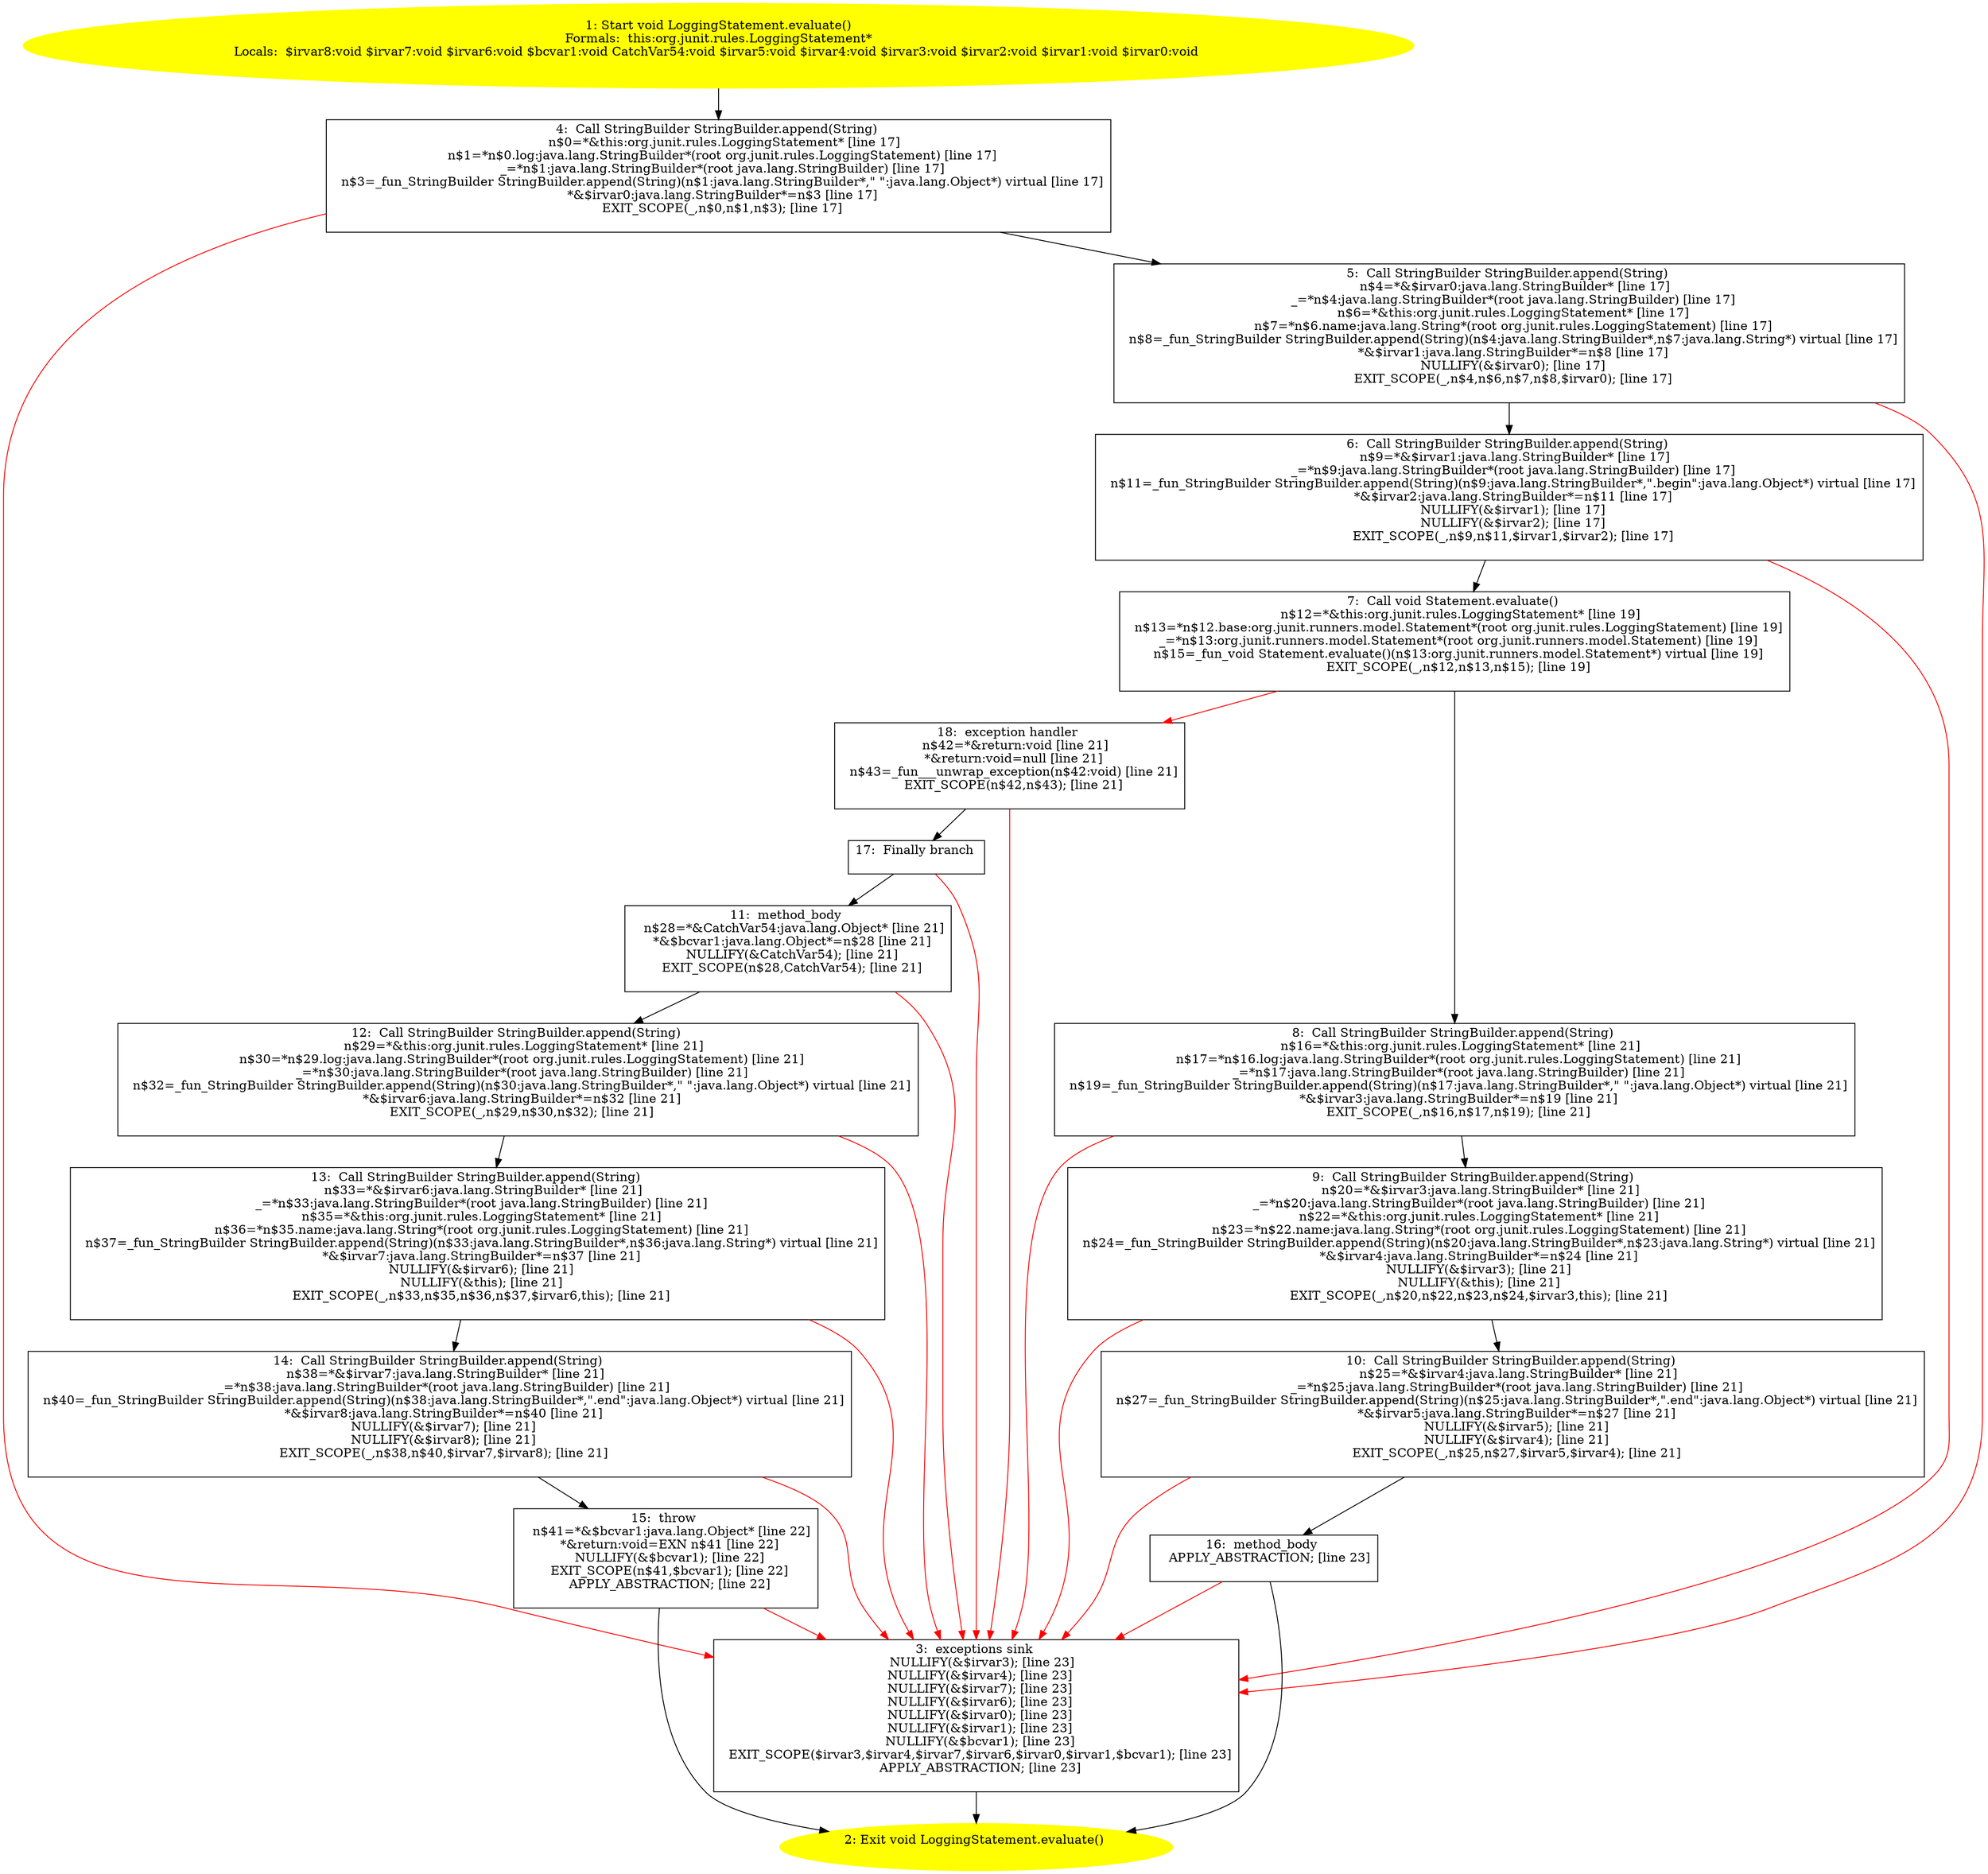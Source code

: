 /* @generated */
digraph cfg {
"org.junit.rules.LoggingStatement.evaluate():void.24732854a10063a2232e0c66b2a85e64_1" [label="1: Start void LoggingStatement.evaluate()\nFormals:  this:org.junit.rules.LoggingStatement*\nLocals:  $irvar8:void $irvar7:void $irvar6:void $bcvar1:void CatchVar54:void $irvar5:void $irvar4:void $irvar3:void $irvar2:void $irvar1:void $irvar0:void \n  " color=yellow style=filled]
	

	 "org.junit.rules.LoggingStatement.evaluate():void.24732854a10063a2232e0c66b2a85e64_1" -> "org.junit.rules.LoggingStatement.evaluate():void.24732854a10063a2232e0c66b2a85e64_4" ;
"org.junit.rules.LoggingStatement.evaluate():void.24732854a10063a2232e0c66b2a85e64_2" [label="2: Exit void LoggingStatement.evaluate() \n  " color=yellow style=filled]
	

"org.junit.rules.LoggingStatement.evaluate():void.24732854a10063a2232e0c66b2a85e64_3" [label="3:  exceptions sink \n   NULLIFY(&$irvar3); [line 23]\n  NULLIFY(&$irvar4); [line 23]\n  NULLIFY(&$irvar7); [line 23]\n  NULLIFY(&$irvar6); [line 23]\n  NULLIFY(&$irvar0); [line 23]\n  NULLIFY(&$irvar1); [line 23]\n  NULLIFY(&$bcvar1); [line 23]\n  EXIT_SCOPE($irvar3,$irvar4,$irvar7,$irvar6,$irvar0,$irvar1,$bcvar1); [line 23]\n  APPLY_ABSTRACTION; [line 23]\n " shape="box"]
	

	 "org.junit.rules.LoggingStatement.evaluate():void.24732854a10063a2232e0c66b2a85e64_3" -> "org.junit.rules.LoggingStatement.evaluate():void.24732854a10063a2232e0c66b2a85e64_2" ;
"org.junit.rules.LoggingStatement.evaluate():void.24732854a10063a2232e0c66b2a85e64_4" [label="4:  Call StringBuilder StringBuilder.append(String) \n   n$0=*&this:org.junit.rules.LoggingStatement* [line 17]\n  n$1=*n$0.log:java.lang.StringBuilder*(root org.junit.rules.LoggingStatement) [line 17]\n  _=*n$1:java.lang.StringBuilder*(root java.lang.StringBuilder) [line 17]\n  n$3=_fun_StringBuilder StringBuilder.append(String)(n$1:java.lang.StringBuilder*,\" \":java.lang.Object*) virtual [line 17]\n  *&$irvar0:java.lang.StringBuilder*=n$3 [line 17]\n  EXIT_SCOPE(_,n$0,n$1,n$3); [line 17]\n " shape="box"]
	

	 "org.junit.rules.LoggingStatement.evaluate():void.24732854a10063a2232e0c66b2a85e64_4" -> "org.junit.rules.LoggingStatement.evaluate():void.24732854a10063a2232e0c66b2a85e64_5" ;
	 "org.junit.rules.LoggingStatement.evaluate():void.24732854a10063a2232e0c66b2a85e64_4" -> "org.junit.rules.LoggingStatement.evaluate():void.24732854a10063a2232e0c66b2a85e64_3" [color="red" ];
"org.junit.rules.LoggingStatement.evaluate():void.24732854a10063a2232e0c66b2a85e64_5" [label="5:  Call StringBuilder StringBuilder.append(String) \n   n$4=*&$irvar0:java.lang.StringBuilder* [line 17]\n  _=*n$4:java.lang.StringBuilder*(root java.lang.StringBuilder) [line 17]\n  n$6=*&this:org.junit.rules.LoggingStatement* [line 17]\n  n$7=*n$6.name:java.lang.String*(root org.junit.rules.LoggingStatement) [line 17]\n  n$8=_fun_StringBuilder StringBuilder.append(String)(n$4:java.lang.StringBuilder*,n$7:java.lang.String*) virtual [line 17]\n  *&$irvar1:java.lang.StringBuilder*=n$8 [line 17]\n  NULLIFY(&$irvar0); [line 17]\n  EXIT_SCOPE(_,n$4,n$6,n$7,n$8,$irvar0); [line 17]\n " shape="box"]
	

	 "org.junit.rules.LoggingStatement.evaluate():void.24732854a10063a2232e0c66b2a85e64_5" -> "org.junit.rules.LoggingStatement.evaluate():void.24732854a10063a2232e0c66b2a85e64_6" ;
	 "org.junit.rules.LoggingStatement.evaluate():void.24732854a10063a2232e0c66b2a85e64_5" -> "org.junit.rules.LoggingStatement.evaluate():void.24732854a10063a2232e0c66b2a85e64_3" [color="red" ];
"org.junit.rules.LoggingStatement.evaluate():void.24732854a10063a2232e0c66b2a85e64_6" [label="6:  Call StringBuilder StringBuilder.append(String) \n   n$9=*&$irvar1:java.lang.StringBuilder* [line 17]\n  _=*n$9:java.lang.StringBuilder*(root java.lang.StringBuilder) [line 17]\n  n$11=_fun_StringBuilder StringBuilder.append(String)(n$9:java.lang.StringBuilder*,\".begin\":java.lang.Object*) virtual [line 17]\n  *&$irvar2:java.lang.StringBuilder*=n$11 [line 17]\n  NULLIFY(&$irvar1); [line 17]\n  NULLIFY(&$irvar2); [line 17]\n  EXIT_SCOPE(_,n$9,n$11,$irvar1,$irvar2); [line 17]\n " shape="box"]
	

	 "org.junit.rules.LoggingStatement.evaluate():void.24732854a10063a2232e0c66b2a85e64_6" -> "org.junit.rules.LoggingStatement.evaluate():void.24732854a10063a2232e0c66b2a85e64_7" ;
	 "org.junit.rules.LoggingStatement.evaluate():void.24732854a10063a2232e0c66b2a85e64_6" -> "org.junit.rules.LoggingStatement.evaluate():void.24732854a10063a2232e0c66b2a85e64_3" [color="red" ];
"org.junit.rules.LoggingStatement.evaluate():void.24732854a10063a2232e0c66b2a85e64_7" [label="7:  Call void Statement.evaluate() \n   n$12=*&this:org.junit.rules.LoggingStatement* [line 19]\n  n$13=*n$12.base:org.junit.runners.model.Statement*(root org.junit.rules.LoggingStatement) [line 19]\n  _=*n$13:org.junit.runners.model.Statement*(root org.junit.runners.model.Statement) [line 19]\n  n$15=_fun_void Statement.evaluate()(n$13:org.junit.runners.model.Statement*) virtual [line 19]\n  EXIT_SCOPE(_,n$12,n$13,n$15); [line 19]\n " shape="box"]
	

	 "org.junit.rules.LoggingStatement.evaluate():void.24732854a10063a2232e0c66b2a85e64_7" -> "org.junit.rules.LoggingStatement.evaluate():void.24732854a10063a2232e0c66b2a85e64_8" ;
	 "org.junit.rules.LoggingStatement.evaluate():void.24732854a10063a2232e0c66b2a85e64_7" -> "org.junit.rules.LoggingStatement.evaluate():void.24732854a10063a2232e0c66b2a85e64_18" [color="red" ];
"org.junit.rules.LoggingStatement.evaluate():void.24732854a10063a2232e0c66b2a85e64_8" [label="8:  Call StringBuilder StringBuilder.append(String) \n   n$16=*&this:org.junit.rules.LoggingStatement* [line 21]\n  n$17=*n$16.log:java.lang.StringBuilder*(root org.junit.rules.LoggingStatement) [line 21]\n  _=*n$17:java.lang.StringBuilder*(root java.lang.StringBuilder) [line 21]\n  n$19=_fun_StringBuilder StringBuilder.append(String)(n$17:java.lang.StringBuilder*,\" \":java.lang.Object*) virtual [line 21]\n  *&$irvar3:java.lang.StringBuilder*=n$19 [line 21]\n  EXIT_SCOPE(_,n$16,n$17,n$19); [line 21]\n " shape="box"]
	

	 "org.junit.rules.LoggingStatement.evaluate():void.24732854a10063a2232e0c66b2a85e64_8" -> "org.junit.rules.LoggingStatement.evaluate():void.24732854a10063a2232e0c66b2a85e64_9" ;
	 "org.junit.rules.LoggingStatement.evaluate():void.24732854a10063a2232e0c66b2a85e64_8" -> "org.junit.rules.LoggingStatement.evaluate():void.24732854a10063a2232e0c66b2a85e64_3" [color="red" ];
"org.junit.rules.LoggingStatement.evaluate():void.24732854a10063a2232e0c66b2a85e64_9" [label="9:  Call StringBuilder StringBuilder.append(String) \n   n$20=*&$irvar3:java.lang.StringBuilder* [line 21]\n  _=*n$20:java.lang.StringBuilder*(root java.lang.StringBuilder) [line 21]\n  n$22=*&this:org.junit.rules.LoggingStatement* [line 21]\n  n$23=*n$22.name:java.lang.String*(root org.junit.rules.LoggingStatement) [line 21]\n  n$24=_fun_StringBuilder StringBuilder.append(String)(n$20:java.lang.StringBuilder*,n$23:java.lang.String*) virtual [line 21]\n  *&$irvar4:java.lang.StringBuilder*=n$24 [line 21]\n  NULLIFY(&$irvar3); [line 21]\n  NULLIFY(&this); [line 21]\n  EXIT_SCOPE(_,n$20,n$22,n$23,n$24,$irvar3,this); [line 21]\n " shape="box"]
	

	 "org.junit.rules.LoggingStatement.evaluate():void.24732854a10063a2232e0c66b2a85e64_9" -> "org.junit.rules.LoggingStatement.evaluate():void.24732854a10063a2232e0c66b2a85e64_10" ;
	 "org.junit.rules.LoggingStatement.evaluate():void.24732854a10063a2232e0c66b2a85e64_9" -> "org.junit.rules.LoggingStatement.evaluate():void.24732854a10063a2232e0c66b2a85e64_3" [color="red" ];
"org.junit.rules.LoggingStatement.evaluate():void.24732854a10063a2232e0c66b2a85e64_10" [label="10:  Call StringBuilder StringBuilder.append(String) \n   n$25=*&$irvar4:java.lang.StringBuilder* [line 21]\n  _=*n$25:java.lang.StringBuilder*(root java.lang.StringBuilder) [line 21]\n  n$27=_fun_StringBuilder StringBuilder.append(String)(n$25:java.lang.StringBuilder*,\".end\":java.lang.Object*) virtual [line 21]\n  *&$irvar5:java.lang.StringBuilder*=n$27 [line 21]\n  NULLIFY(&$irvar5); [line 21]\n  NULLIFY(&$irvar4); [line 21]\n  EXIT_SCOPE(_,n$25,n$27,$irvar5,$irvar4); [line 21]\n " shape="box"]
	

	 "org.junit.rules.LoggingStatement.evaluate():void.24732854a10063a2232e0c66b2a85e64_10" -> "org.junit.rules.LoggingStatement.evaluate():void.24732854a10063a2232e0c66b2a85e64_16" ;
	 "org.junit.rules.LoggingStatement.evaluate():void.24732854a10063a2232e0c66b2a85e64_10" -> "org.junit.rules.LoggingStatement.evaluate():void.24732854a10063a2232e0c66b2a85e64_3" [color="red" ];
"org.junit.rules.LoggingStatement.evaluate():void.24732854a10063a2232e0c66b2a85e64_11" [label="11:  method_body \n   n$28=*&CatchVar54:java.lang.Object* [line 21]\n  *&$bcvar1:java.lang.Object*=n$28 [line 21]\n  NULLIFY(&CatchVar54); [line 21]\n  EXIT_SCOPE(n$28,CatchVar54); [line 21]\n " shape="box"]
	

	 "org.junit.rules.LoggingStatement.evaluate():void.24732854a10063a2232e0c66b2a85e64_11" -> "org.junit.rules.LoggingStatement.evaluate():void.24732854a10063a2232e0c66b2a85e64_12" ;
	 "org.junit.rules.LoggingStatement.evaluate():void.24732854a10063a2232e0c66b2a85e64_11" -> "org.junit.rules.LoggingStatement.evaluate():void.24732854a10063a2232e0c66b2a85e64_3" [color="red" ];
"org.junit.rules.LoggingStatement.evaluate():void.24732854a10063a2232e0c66b2a85e64_12" [label="12:  Call StringBuilder StringBuilder.append(String) \n   n$29=*&this:org.junit.rules.LoggingStatement* [line 21]\n  n$30=*n$29.log:java.lang.StringBuilder*(root org.junit.rules.LoggingStatement) [line 21]\n  _=*n$30:java.lang.StringBuilder*(root java.lang.StringBuilder) [line 21]\n  n$32=_fun_StringBuilder StringBuilder.append(String)(n$30:java.lang.StringBuilder*,\" \":java.lang.Object*) virtual [line 21]\n  *&$irvar6:java.lang.StringBuilder*=n$32 [line 21]\n  EXIT_SCOPE(_,n$29,n$30,n$32); [line 21]\n " shape="box"]
	

	 "org.junit.rules.LoggingStatement.evaluate():void.24732854a10063a2232e0c66b2a85e64_12" -> "org.junit.rules.LoggingStatement.evaluate():void.24732854a10063a2232e0c66b2a85e64_13" ;
	 "org.junit.rules.LoggingStatement.evaluate():void.24732854a10063a2232e0c66b2a85e64_12" -> "org.junit.rules.LoggingStatement.evaluate():void.24732854a10063a2232e0c66b2a85e64_3" [color="red" ];
"org.junit.rules.LoggingStatement.evaluate():void.24732854a10063a2232e0c66b2a85e64_13" [label="13:  Call StringBuilder StringBuilder.append(String) \n   n$33=*&$irvar6:java.lang.StringBuilder* [line 21]\n  _=*n$33:java.lang.StringBuilder*(root java.lang.StringBuilder) [line 21]\n  n$35=*&this:org.junit.rules.LoggingStatement* [line 21]\n  n$36=*n$35.name:java.lang.String*(root org.junit.rules.LoggingStatement) [line 21]\n  n$37=_fun_StringBuilder StringBuilder.append(String)(n$33:java.lang.StringBuilder*,n$36:java.lang.String*) virtual [line 21]\n  *&$irvar7:java.lang.StringBuilder*=n$37 [line 21]\n  NULLIFY(&$irvar6); [line 21]\n  NULLIFY(&this); [line 21]\n  EXIT_SCOPE(_,n$33,n$35,n$36,n$37,$irvar6,this); [line 21]\n " shape="box"]
	

	 "org.junit.rules.LoggingStatement.evaluate():void.24732854a10063a2232e0c66b2a85e64_13" -> "org.junit.rules.LoggingStatement.evaluate():void.24732854a10063a2232e0c66b2a85e64_14" ;
	 "org.junit.rules.LoggingStatement.evaluate():void.24732854a10063a2232e0c66b2a85e64_13" -> "org.junit.rules.LoggingStatement.evaluate():void.24732854a10063a2232e0c66b2a85e64_3" [color="red" ];
"org.junit.rules.LoggingStatement.evaluate():void.24732854a10063a2232e0c66b2a85e64_14" [label="14:  Call StringBuilder StringBuilder.append(String) \n   n$38=*&$irvar7:java.lang.StringBuilder* [line 21]\n  _=*n$38:java.lang.StringBuilder*(root java.lang.StringBuilder) [line 21]\n  n$40=_fun_StringBuilder StringBuilder.append(String)(n$38:java.lang.StringBuilder*,\".end\":java.lang.Object*) virtual [line 21]\n  *&$irvar8:java.lang.StringBuilder*=n$40 [line 21]\n  NULLIFY(&$irvar7); [line 21]\n  NULLIFY(&$irvar8); [line 21]\n  EXIT_SCOPE(_,n$38,n$40,$irvar7,$irvar8); [line 21]\n " shape="box"]
	

	 "org.junit.rules.LoggingStatement.evaluate():void.24732854a10063a2232e0c66b2a85e64_14" -> "org.junit.rules.LoggingStatement.evaluate():void.24732854a10063a2232e0c66b2a85e64_15" ;
	 "org.junit.rules.LoggingStatement.evaluate():void.24732854a10063a2232e0c66b2a85e64_14" -> "org.junit.rules.LoggingStatement.evaluate():void.24732854a10063a2232e0c66b2a85e64_3" [color="red" ];
"org.junit.rules.LoggingStatement.evaluate():void.24732854a10063a2232e0c66b2a85e64_15" [label="15:  throw \n   n$41=*&$bcvar1:java.lang.Object* [line 22]\n  *&return:void=EXN n$41 [line 22]\n  NULLIFY(&$bcvar1); [line 22]\n  EXIT_SCOPE(n$41,$bcvar1); [line 22]\n  APPLY_ABSTRACTION; [line 22]\n " shape="box"]
	

	 "org.junit.rules.LoggingStatement.evaluate():void.24732854a10063a2232e0c66b2a85e64_15" -> "org.junit.rules.LoggingStatement.evaluate():void.24732854a10063a2232e0c66b2a85e64_2" ;
	 "org.junit.rules.LoggingStatement.evaluate():void.24732854a10063a2232e0c66b2a85e64_15" -> "org.junit.rules.LoggingStatement.evaluate():void.24732854a10063a2232e0c66b2a85e64_3" [color="red" ];
"org.junit.rules.LoggingStatement.evaluate():void.24732854a10063a2232e0c66b2a85e64_16" [label="16:  method_body \n   APPLY_ABSTRACTION; [line 23]\n " shape="box"]
	

	 "org.junit.rules.LoggingStatement.evaluate():void.24732854a10063a2232e0c66b2a85e64_16" -> "org.junit.rules.LoggingStatement.evaluate():void.24732854a10063a2232e0c66b2a85e64_2" ;
	 "org.junit.rules.LoggingStatement.evaluate():void.24732854a10063a2232e0c66b2a85e64_16" -> "org.junit.rules.LoggingStatement.evaluate():void.24732854a10063a2232e0c66b2a85e64_3" [color="red" ];
"org.junit.rules.LoggingStatement.evaluate():void.24732854a10063a2232e0c66b2a85e64_17" [label="17:  Finally branch \n  " shape="box"]
	

	 "org.junit.rules.LoggingStatement.evaluate():void.24732854a10063a2232e0c66b2a85e64_17" -> "org.junit.rules.LoggingStatement.evaluate():void.24732854a10063a2232e0c66b2a85e64_11" ;
	 "org.junit.rules.LoggingStatement.evaluate():void.24732854a10063a2232e0c66b2a85e64_17" -> "org.junit.rules.LoggingStatement.evaluate():void.24732854a10063a2232e0c66b2a85e64_3" [color="red" ];
"org.junit.rules.LoggingStatement.evaluate():void.24732854a10063a2232e0c66b2a85e64_18" [label="18:  exception handler \n   n$42=*&return:void [line 21]\n  *&return:void=null [line 21]\n  n$43=_fun___unwrap_exception(n$42:void) [line 21]\n  EXIT_SCOPE(n$42,n$43); [line 21]\n " shape="box"]
	

	 "org.junit.rules.LoggingStatement.evaluate():void.24732854a10063a2232e0c66b2a85e64_18" -> "org.junit.rules.LoggingStatement.evaluate():void.24732854a10063a2232e0c66b2a85e64_17" ;
	 "org.junit.rules.LoggingStatement.evaluate():void.24732854a10063a2232e0c66b2a85e64_18" -> "org.junit.rules.LoggingStatement.evaluate():void.24732854a10063a2232e0c66b2a85e64_3" [color="red" ];
}
